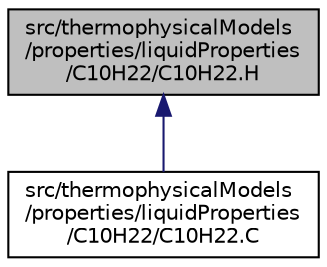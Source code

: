 digraph "src/thermophysicalModels/properties/liquidProperties/C10H22/C10H22.H"
{
  bgcolor="transparent";
  edge [fontname="Helvetica",fontsize="10",labelfontname="Helvetica",labelfontsize="10"];
  node [fontname="Helvetica",fontsize="10",shape=record];
  Node1 [label="src/thermophysicalModels\l/properties/liquidProperties\l/C10H22/C10H22.H",height=0.2,width=0.4,color="black", fillcolor="grey75", style="filled", fontcolor="black"];
  Node1 -> Node2 [dir="back",color="midnightblue",fontsize="10",style="solid",fontname="Helvetica"];
  Node2 [label="src/thermophysicalModels\l/properties/liquidProperties\l/C10H22/C10H22.C",height=0.2,width=0.4,color="black",URL="$a10203.html"];
}
